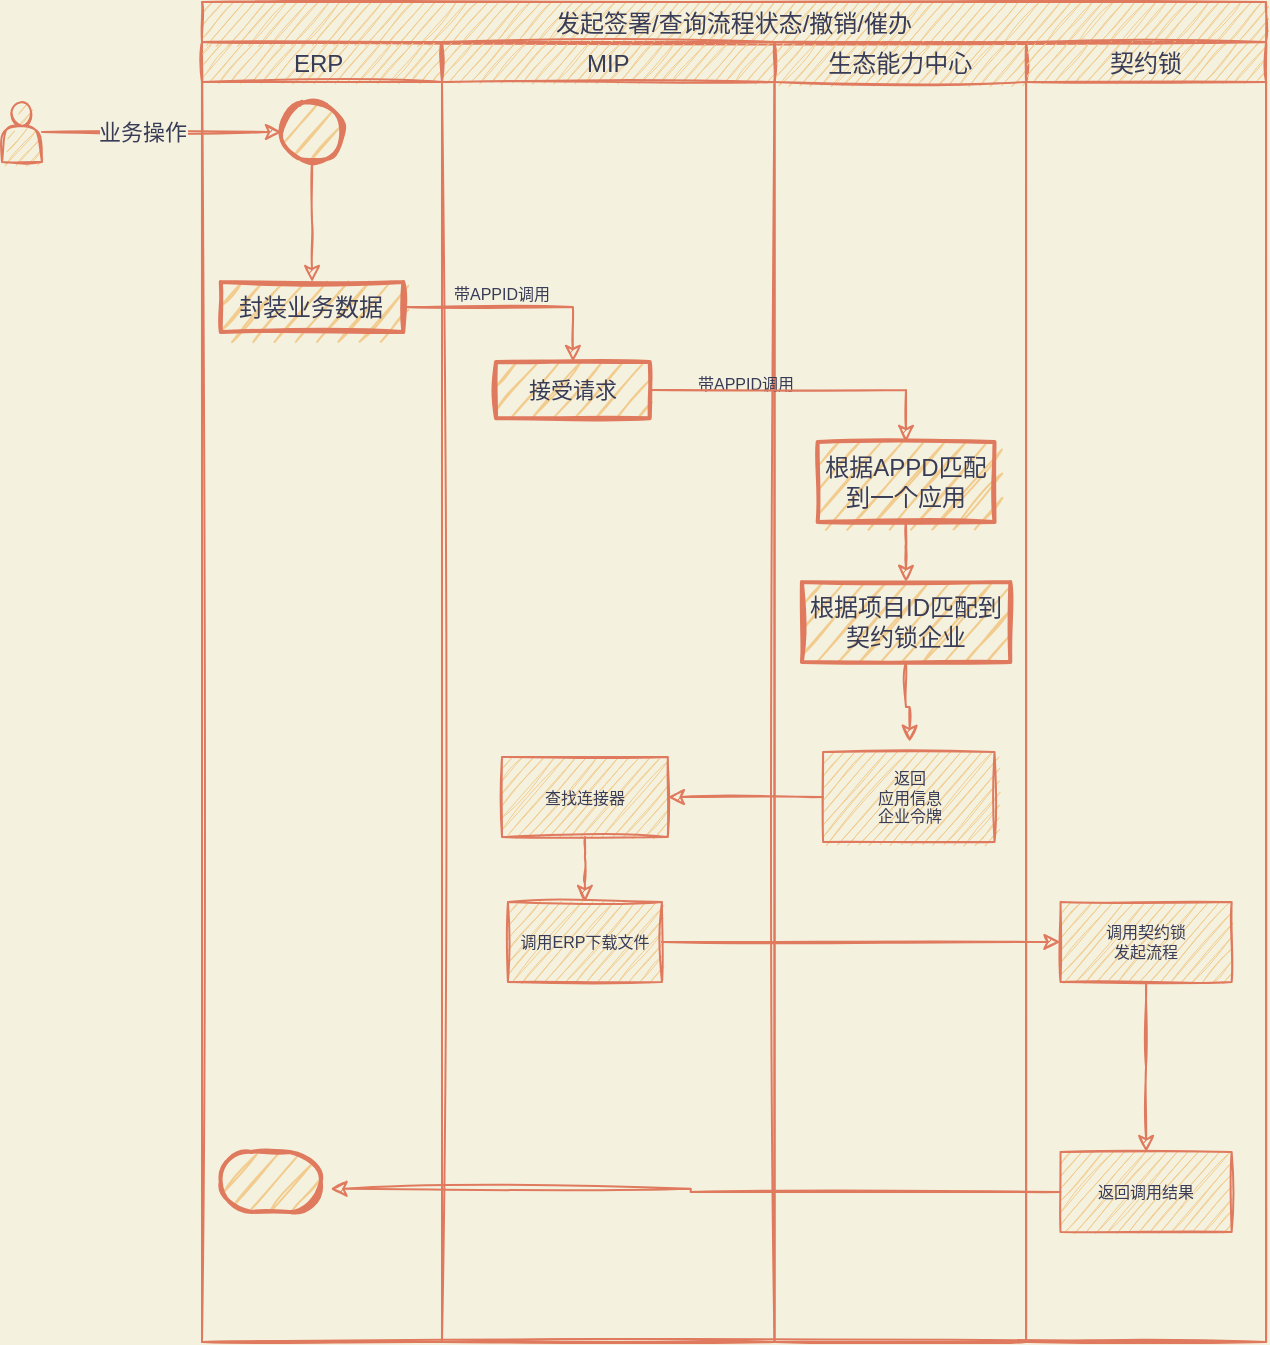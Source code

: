 <mxfile version="15.6.1" type="github">
  <diagram id="wTLzbjXwa1Qy_KupzcXm" name="第 1 页">
    <mxGraphModel dx="981" dy="574" grid="1" gridSize="10" guides="1" tooltips="1" connect="1" arrows="1" fold="1" page="1" pageScale="1" pageWidth="827" pageHeight="1169" background="#F4F1DE" math="0" shadow="0">
      <root>
        <mxCell id="0" />
        <mxCell id="1" parent="0" />
        <mxCell id="D-RKteGEOPfsyyXDw7xE-1" value="发起签署/查询流程状态/撤销/催办" style="swimlane;childLayout=stackLayout;resizeParent=1;resizeParentMax=0;startSize=20;fontStyle=0;sketch=1;fillColor=#F2CC8F;strokeColor=#E07A5F;fontColor=#393C56;" vertex="1" parent="1">
          <mxGeometry x="190" y="190" width="532.045" height="670" as="geometry" />
        </mxCell>
        <mxCell id="D-RKteGEOPfsyyXDw7xE-2" value="ERP " style="swimlane;startSize=20;fontStyle=0;sketch=1;fillColor=#F2CC8F;strokeColor=#E07A5F;fontColor=#393C56;" vertex="1" parent="D-RKteGEOPfsyyXDw7xE-1">
          <mxGeometry y="20" width="120" height="650" as="geometry" />
        </mxCell>
        <mxCell id="D-RKteGEOPfsyyXDw7xE-8" value="" style="strokeWidth=2;html=1;shape=mxgraph.flowchart.start_2;whiteSpace=wrap;fontStyle=0;sketch=1;fillColor=#F2CC8F;strokeColor=#E07A5F;fontColor=#393C56;" vertex="1" parent="D-RKteGEOPfsyyXDw7xE-2">
          <mxGeometry x="40" y="30" width="30" height="30" as="geometry" />
        </mxCell>
        <mxCell id="D-RKteGEOPfsyyXDw7xE-11" value="封装业务数据" style="whiteSpace=wrap;html=1;strokeWidth=2;fontStyle=0;sketch=1;fillColor=#F2CC8F;strokeColor=#E07A5F;fontColor=#393C56;" vertex="1" parent="D-RKteGEOPfsyyXDw7xE-2">
          <mxGeometry x="9.38" y="120" width="91.25" height="25" as="geometry" />
        </mxCell>
        <mxCell id="D-RKteGEOPfsyyXDw7xE-12" value="" style="edgeStyle=orthogonalEdgeStyle;rounded=0;orthogonalLoop=1;jettySize=auto;html=1;fontStyle=0;sketch=1;labelBackgroundColor=#F4F1DE;strokeColor=#E07A5F;fontColor=#393C56;" edge="1" parent="D-RKteGEOPfsyyXDw7xE-2" source="D-RKteGEOPfsyyXDw7xE-8" target="D-RKteGEOPfsyyXDw7xE-11">
          <mxGeometry relative="1" as="geometry" />
        </mxCell>
        <mxCell id="D-RKteGEOPfsyyXDw7xE-56" value="" style="strokeWidth=2;html=1;shape=mxgraph.flowchart.terminator;whiteSpace=wrap;fontSize=8;sketch=1;fillColor=#F2CC8F;strokeColor=#E07A5F;fontColor=#393C56;" vertex="1" parent="D-RKteGEOPfsyyXDw7xE-2">
          <mxGeometry x="9.38" y="555" width="50" height="30" as="geometry" />
        </mxCell>
        <mxCell id="D-RKteGEOPfsyyXDw7xE-3" value="MIP" style="swimlane;startSize=20;fontStyle=0;sketch=1;fillColor=#F2CC8F;strokeColor=#E07A5F;fontColor=#393C56;" vertex="1" parent="D-RKteGEOPfsyyXDw7xE-1">
          <mxGeometry x="120" y="20" width="166.26" height="650" as="geometry" />
        </mxCell>
        <mxCell id="D-RKteGEOPfsyyXDw7xE-14" value="&lt;font style=&quot;font-size: 11px&quot;&gt;接受请求&lt;/font&gt;" style="whiteSpace=wrap;html=1;strokeWidth=2;fontStyle=0;sketch=1;fillColor=#F2CC8F;strokeColor=#E07A5F;fontColor=#393C56;" vertex="1" parent="D-RKteGEOPfsyyXDw7xE-3">
          <mxGeometry x="27" y="160" width="76.87" height="28.12" as="geometry" />
        </mxCell>
        <mxCell id="D-RKteGEOPfsyyXDw7xE-36" value="&lt;font style=&quot;font-size: 8px&quot;&gt;带APPID调用&lt;/font&gt;" style="text;html=1;strokeColor=none;fillColor=none;align=center;verticalAlign=middle;whiteSpace=wrap;rounded=0;fontSize=11;sketch=1;fontColor=#393C56;" vertex="1" parent="D-RKteGEOPfsyyXDw7xE-3">
          <mxGeometry x="-10" y="110" width="80" height="30" as="geometry" />
        </mxCell>
        <mxCell id="D-RKteGEOPfsyyXDw7xE-63" style="edgeStyle=orthogonalEdgeStyle;curved=0;rounded=1;sketch=1;orthogonalLoop=1;jettySize=auto;html=1;entryX=0.5;entryY=0;entryDx=0;entryDy=0;labelBackgroundColor=#F4F1DE;strokeColor=#E07A5F;fontColor=#393C56;" edge="1" parent="D-RKteGEOPfsyyXDw7xE-3" source="D-RKteGEOPfsyyXDw7xE-51" target="D-RKteGEOPfsyyXDw7xE-53">
          <mxGeometry relative="1" as="geometry" />
        </mxCell>
        <mxCell id="D-RKteGEOPfsyyXDw7xE-51" value="查找连接器" style="rounded=0;whiteSpace=wrap;html=1;fontSize=8;sketch=1;fillColor=#F2CC8F;strokeColor=#E07A5F;fontColor=#393C56;" vertex="1" parent="D-RKteGEOPfsyyXDw7xE-3">
          <mxGeometry x="30" y="357.5" width="82.93" height="40" as="geometry" />
        </mxCell>
        <mxCell id="D-RKteGEOPfsyyXDw7xE-53" value="调用ERP下载文件" style="rounded=0;whiteSpace=wrap;html=1;fontSize=8;sketch=1;fillColor=#F2CC8F;strokeColor=#E07A5F;fontColor=#393C56;" vertex="1" parent="D-RKteGEOPfsyyXDw7xE-3">
          <mxGeometry x="32.97" y="430" width="77" height="40" as="geometry" />
        </mxCell>
        <mxCell id="D-RKteGEOPfsyyXDw7xE-4" value="生态能力中心" style="swimlane;startSize=20;fontStyle=0;sketch=1;fillColor=#F2CC8F;strokeColor=#E07A5F;fontColor=#393C56;" vertex="1" parent="D-RKteGEOPfsyyXDw7xE-1">
          <mxGeometry x="286.26" y="20" width="125.785" height="650" as="geometry" />
        </mxCell>
        <mxCell id="D-RKteGEOPfsyyXDw7xE-45" value="" style="edgeStyle=orthogonalEdgeStyle;rounded=0;orthogonalLoop=1;jettySize=auto;html=1;fontSize=8;sketch=1;labelBackgroundColor=#F4F1DE;strokeColor=#E07A5F;fontColor=#393C56;" edge="1" parent="D-RKteGEOPfsyyXDw7xE-4" source="D-RKteGEOPfsyyXDw7xE-26" target="D-RKteGEOPfsyyXDw7xE-44">
          <mxGeometry relative="1" as="geometry" />
        </mxCell>
        <mxCell id="D-RKteGEOPfsyyXDw7xE-26" value="根据APPD匹配到一个应用" style="whiteSpace=wrap;html=1;strokeWidth=2;fontStyle=0;sketch=1;fillColor=#F2CC8F;strokeColor=#E07A5F;fontColor=#393C56;" vertex="1" parent="D-RKteGEOPfsyyXDw7xE-4">
          <mxGeometry x="21.57" y="200" width="88.43" height="40" as="geometry" />
        </mxCell>
        <mxCell id="D-RKteGEOPfsyyXDw7xE-41" value="&lt;font style=&quot;font-size: 8px&quot;&gt;带APPID调用&lt;/font&gt;" style="text;html=1;strokeColor=none;fillColor=none;align=center;verticalAlign=middle;whiteSpace=wrap;rounded=0;fontSize=11;sketch=1;fontColor=#393C56;" vertex="1" parent="D-RKteGEOPfsyyXDw7xE-4">
          <mxGeometry x="-58.43" y="160" width="88.43" height="20" as="geometry" />
        </mxCell>
        <mxCell id="D-RKteGEOPfsyyXDw7xE-49" style="edgeStyle=orthogonalEdgeStyle;rounded=0;orthogonalLoop=1;jettySize=auto;html=1;entryX=0.505;entryY=-0.113;entryDx=0;entryDy=0;entryPerimeter=0;fontSize=8;sketch=1;labelBackgroundColor=#F4F1DE;strokeColor=#E07A5F;fontColor=#393C56;" edge="1" parent="D-RKteGEOPfsyyXDw7xE-4" source="D-RKteGEOPfsyyXDw7xE-44" target="D-RKteGEOPfsyyXDw7xE-42">
          <mxGeometry relative="1" as="geometry" />
        </mxCell>
        <mxCell id="D-RKteGEOPfsyyXDw7xE-44" value="根据项目ID匹配到契约锁企业" style="whiteSpace=wrap;html=1;fontStyle=0;strokeWidth=2;sketch=1;fillColor=#F2CC8F;strokeColor=#E07A5F;fontColor=#393C56;" vertex="1" parent="D-RKteGEOPfsyyXDw7xE-4">
          <mxGeometry x="13.68" y="270" width="104.22" height="40" as="geometry" />
        </mxCell>
        <mxCell id="D-RKteGEOPfsyyXDw7xE-42" value="返回&lt;br&gt;应用信息&lt;br&gt;企业令牌" style="rounded=0;whiteSpace=wrap;html=1;fontSize=8;sketch=1;fillColor=#F2CC8F;strokeColor=#E07A5F;fontColor=#393C56;" vertex="1" parent="D-RKteGEOPfsyyXDw7xE-4">
          <mxGeometry x="24.29" y="355" width="85.71" height="45" as="geometry" />
        </mxCell>
        <mxCell id="D-RKteGEOPfsyyXDw7xE-5" value="契约锁" style="swimlane;startSize=20;fontStyle=0;sketch=1;fillColor=#F2CC8F;strokeColor=#E07A5F;fontColor=#393C56;" vertex="1" parent="D-RKteGEOPfsyyXDw7xE-1">
          <mxGeometry x="412.045" y="20" width="120" height="650" as="geometry" />
        </mxCell>
        <mxCell id="D-RKteGEOPfsyyXDw7xE-54" value="调用契约锁&lt;br&gt;发起流程" style="rounded=0;whiteSpace=wrap;html=1;fontSize=8;sketch=1;fillColor=#F2CC8F;strokeColor=#E07A5F;fontColor=#393C56;" vertex="1" parent="D-RKteGEOPfsyyXDw7xE-5">
          <mxGeometry x="17.215" y="430" width="85.57" height="40" as="geometry" />
        </mxCell>
        <mxCell id="D-RKteGEOPfsyyXDw7xE-59" value="返回调用结果" style="rounded=0;whiteSpace=wrap;html=1;fontSize=8;sketch=1;fillColor=#F2CC8F;strokeColor=#E07A5F;fontColor=#393C56;" vertex="1" parent="D-RKteGEOPfsyyXDw7xE-5">
          <mxGeometry x="17.215" y="555" width="85.57" height="40" as="geometry" />
        </mxCell>
        <mxCell id="D-RKteGEOPfsyyXDw7xE-61" style="edgeStyle=orthogonalEdgeStyle;rounded=0;orthogonalLoop=1;jettySize=auto;html=1;exitX=0.5;exitY=1;exitDx=0;exitDy=0;fontSize=8;sketch=1;labelBackgroundColor=#F4F1DE;strokeColor=#E07A5F;fontColor=#393C56;" edge="1" parent="D-RKteGEOPfsyyXDw7xE-5" source="D-RKteGEOPfsyyXDw7xE-54" target="D-RKteGEOPfsyyXDw7xE-59">
          <mxGeometry relative="1" as="geometry" />
        </mxCell>
        <mxCell id="D-RKteGEOPfsyyXDw7xE-15" value="" style="edgeStyle=orthogonalEdgeStyle;rounded=0;orthogonalLoop=1;jettySize=auto;html=1;fontStyle=0;sketch=1;labelBackgroundColor=#F4F1DE;strokeColor=#E07A5F;fontColor=#393C56;" edge="1" parent="D-RKteGEOPfsyyXDw7xE-1" source="D-RKteGEOPfsyyXDw7xE-11" target="D-RKteGEOPfsyyXDw7xE-14">
          <mxGeometry relative="1" as="geometry" />
        </mxCell>
        <mxCell id="D-RKteGEOPfsyyXDw7xE-28" style="edgeStyle=orthogonalEdgeStyle;rounded=0;orthogonalLoop=1;jettySize=auto;html=1;entryX=0.5;entryY=0;entryDx=0;entryDy=0;sketch=1;labelBackgroundColor=#F4F1DE;strokeColor=#E07A5F;fontColor=#393C56;" edge="1" parent="D-RKteGEOPfsyyXDw7xE-1" source="D-RKteGEOPfsyyXDw7xE-14" target="D-RKteGEOPfsyyXDw7xE-26">
          <mxGeometry relative="1" as="geometry" />
        </mxCell>
        <mxCell id="D-RKteGEOPfsyyXDw7xE-50" style="edgeStyle=orthogonalEdgeStyle;rounded=0;orthogonalLoop=1;jettySize=auto;html=1;fontSize=8;entryX=1;entryY=0.5;entryDx=0;entryDy=0;sketch=1;labelBackgroundColor=#F4F1DE;strokeColor=#E07A5F;fontColor=#393C56;" edge="1" parent="D-RKteGEOPfsyyXDw7xE-1" source="D-RKteGEOPfsyyXDw7xE-42" target="D-RKteGEOPfsyyXDw7xE-51">
          <mxGeometry relative="1" as="geometry">
            <mxPoint x="240" y="397.5" as="targetPoint" />
          </mxGeometry>
        </mxCell>
        <mxCell id="D-RKteGEOPfsyyXDw7xE-62" style="edgeStyle=orthogonalEdgeStyle;rounded=0;orthogonalLoop=1;jettySize=auto;html=1;entryX=1.097;entryY=0.614;entryDx=0;entryDy=0;entryPerimeter=0;fontSize=8;sketch=1;labelBackgroundColor=#F4F1DE;strokeColor=#E07A5F;fontColor=#393C56;" edge="1" parent="D-RKteGEOPfsyyXDw7xE-1" source="D-RKteGEOPfsyyXDw7xE-59" target="D-RKteGEOPfsyyXDw7xE-56">
          <mxGeometry relative="1" as="geometry" />
        </mxCell>
        <mxCell id="D-RKteGEOPfsyyXDw7xE-55" value="" style="edgeStyle=orthogonalEdgeStyle;rounded=0;orthogonalLoop=1;jettySize=auto;html=1;fontSize=8;sketch=1;labelBackgroundColor=#F4F1DE;strokeColor=#E07A5F;fontColor=#393C56;" edge="1" parent="D-RKteGEOPfsyyXDw7xE-1" source="D-RKteGEOPfsyyXDw7xE-53" target="D-RKteGEOPfsyyXDw7xE-54">
          <mxGeometry relative="1" as="geometry" />
        </mxCell>
        <mxCell id="D-RKteGEOPfsyyXDw7xE-9" style="edgeStyle=orthogonalEdgeStyle;rounded=0;orthogonalLoop=1;jettySize=auto;html=1;entryX=0;entryY=0.5;entryDx=0;entryDy=0;entryPerimeter=0;fontStyle=0;sketch=1;labelBackgroundColor=#F4F1DE;strokeColor=#E07A5F;fontColor=#393C56;" edge="1" parent="1" source="D-RKteGEOPfsyyXDw7xE-6" target="D-RKteGEOPfsyyXDw7xE-8">
          <mxGeometry relative="1" as="geometry" />
        </mxCell>
        <mxCell id="D-RKteGEOPfsyyXDw7xE-10" value="业务操作" style="edgeLabel;html=1;align=center;verticalAlign=middle;resizable=0;points=[];fontStyle=0;sketch=1;labelBackgroundColor=#F4F1DE;fontColor=#393C56;" vertex="1" connectable="0" parent="D-RKteGEOPfsyyXDw7xE-9">
          <mxGeometry x="-0.682" y="3" relative="1" as="geometry">
            <mxPoint x="31" y="3" as="offset" />
          </mxGeometry>
        </mxCell>
        <mxCell id="D-RKteGEOPfsyyXDw7xE-6" value="" style="shape=actor;whiteSpace=wrap;html=1;fontStyle=0;sketch=1;fillColor=#F2CC8F;strokeColor=#E07A5F;fontColor=#393C56;" vertex="1" parent="1">
          <mxGeometry x="90" y="240" width="20" height="30" as="geometry" />
        </mxCell>
      </root>
    </mxGraphModel>
  </diagram>
</mxfile>

